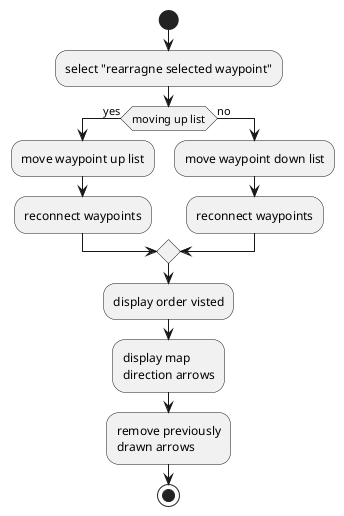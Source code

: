 @startuml
start
:select "rearragne selected waypoint";
if (moving up list) then (yes)
  :move waypoint up list;
  :reconnect waypoints;
else (no)
   :move waypoint down list;
  :reconnect waypoints;
endif
:display order visted;
:display map\ndirection arrows;
:remove previously\ndrawn arrows;
stop
@enduml
